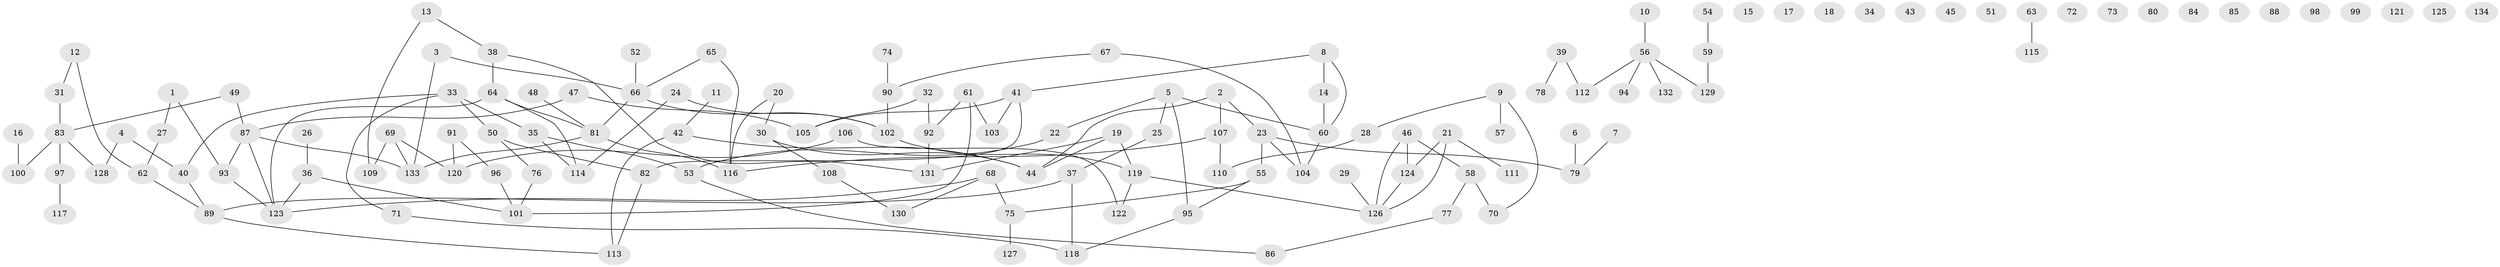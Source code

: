 // coarse degree distribution, {2: 0.24731182795698925, 9: 0.021505376344086023, 1: 0.17204301075268819, 3: 0.1935483870967742, 6: 0.021505376344086023, 0: 0.20430107526881722, 8: 0.021505376344086023, 5: 0.043010752688172046, 4: 0.07526881720430108}
// Generated by graph-tools (version 1.1) at 2025/16/03/04/25 18:16:37]
// undirected, 134 vertices, 148 edges
graph export_dot {
graph [start="1"]
  node [color=gray90,style=filled];
  1;
  2;
  3;
  4;
  5;
  6;
  7;
  8;
  9;
  10;
  11;
  12;
  13;
  14;
  15;
  16;
  17;
  18;
  19;
  20;
  21;
  22;
  23;
  24;
  25;
  26;
  27;
  28;
  29;
  30;
  31;
  32;
  33;
  34;
  35;
  36;
  37;
  38;
  39;
  40;
  41;
  42;
  43;
  44;
  45;
  46;
  47;
  48;
  49;
  50;
  51;
  52;
  53;
  54;
  55;
  56;
  57;
  58;
  59;
  60;
  61;
  62;
  63;
  64;
  65;
  66;
  67;
  68;
  69;
  70;
  71;
  72;
  73;
  74;
  75;
  76;
  77;
  78;
  79;
  80;
  81;
  82;
  83;
  84;
  85;
  86;
  87;
  88;
  89;
  90;
  91;
  92;
  93;
  94;
  95;
  96;
  97;
  98;
  99;
  100;
  101;
  102;
  103;
  104;
  105;
  106;
  107;
  108;
  109;
  110;
  111;
  112;
  113;
  114;
  115;
  116;
  117;
  118;
  119;
  120;
  121;
  122;
  123;
  124;
  125;
  126;
  127;
  128;
  129;
  130;
  131;
  132;
  133;
  134;
  1 -- 27;
  1 -- 93;
  2 -- 23;
  2 -- 44;
  2 -- 107;
  3 -- 66;
  3 -- 133;
  4 -- 40;
  4 -- 128;
  5 -- 22;
  5 -- 25;
  5 -- 60;
  5 -- 95;
  6 -- 79;
  7 -- 79;
  8 -- 14;
  8 -- 41;
  8 -- 60;
  9 -- 28;
  9 -- 57;
  9 -- 70;
  10 -- 56;
  11 -- 42;
  12 -- 31;
  12 -- 62;
  13 -- 38;
  13 -- 109;
  14 -- 60;
  16 -- 100;
  19 -- 44;
  19 -- 119;
  19 -- 131;
  20 -- 30;
  20 -- 116;
  21 -- 111;
  21 -- 124;
  21 -- 126;
  22 -- 53;
  23 -- 55;
  23 -- 79;
  23 -- 104;
  24 -- 102;
  24 -- 114;
  25 -- 37;
  26 -- 36;
  27 -- 62;
  28 -- 110;
  29 -- 126;
  30 -- 44;
  30 -- 108;
  31 -- 83;
  32 -- 92;
  32 -- 105;
  33 -- 35;
  33 -- 40;
  33 -- 50;
  33 -- 71;
  35 -- 53;
  35 -- 114;
  36 -- 101;
  36 -- 123;
  37 -- 89;
  37 -- 118;
  38 -- 64;
  38 -- 131;
  39 -- 78;
  39 -- 112;
  40 -- 89;
  41 -- 82;
  41 -- 103;
  41 -- 105;
  42 -- 44;
  42 -- 113;
  46 -- 58;
  46 -- 124;
  46 -- 126;
  47 -- 87;
  47 -- 105;
  48 -- 81;
  49 -- 83;
  49 -- 87;
  50 -- 76;
  50 -- 82;
  52 -- 66;
  53 -- 86;
  54 -- 59;
  55 -- 75;
  55 -- 95;
  56 -- 94;
  56 -- 112;
  56 -- 129;
  56 -- 132;
  58 -- 70;
  58 -- 77;
  59 -- 129;
  60 -- 104;
  61 -- 92;
  61 -- 101;
  61 -- 103;
  62 -- 89;
  63 -- 115;
  64 -- 81;
  64 -- 114;
  64 -- 123;
  65 -- 66;
  65 -- 116;
  66 -- 81;
  66 -- 102;
  67 -- 90;
  67 -- 104;
  68 -- 75;
  68 -- 123;
  68 -- 130;
  69 -- 109;
  69 -- 120;
  69 -- 133;
  71 -- 118;
  74 -- 90;
  75 -- 127;
  76 -- 101;
  77 -- 86;
  81 -- 116;
  81 -- 133;
  82 -- 113;
  83 -- 97;
  83 -- 100;
  83 -- 128;
  87 -- 93;
  87 -- 123;
  87 -- 133;
  89 -- 113;
  90 -- 102;
  91 -- 96;
  91 -- 120;
  92 -- 131;
  93 -- 123;
  95 -- 118;
  96 -- 101;
  97 -- 117;
  102 -- 119;
  106 -- 120;
  106 -- 122;
  107 -- 110;
  107 -- 116;
  108 -- 130;
  119 -- 122;
  119 -- 126;
  124 -- 126;
}
